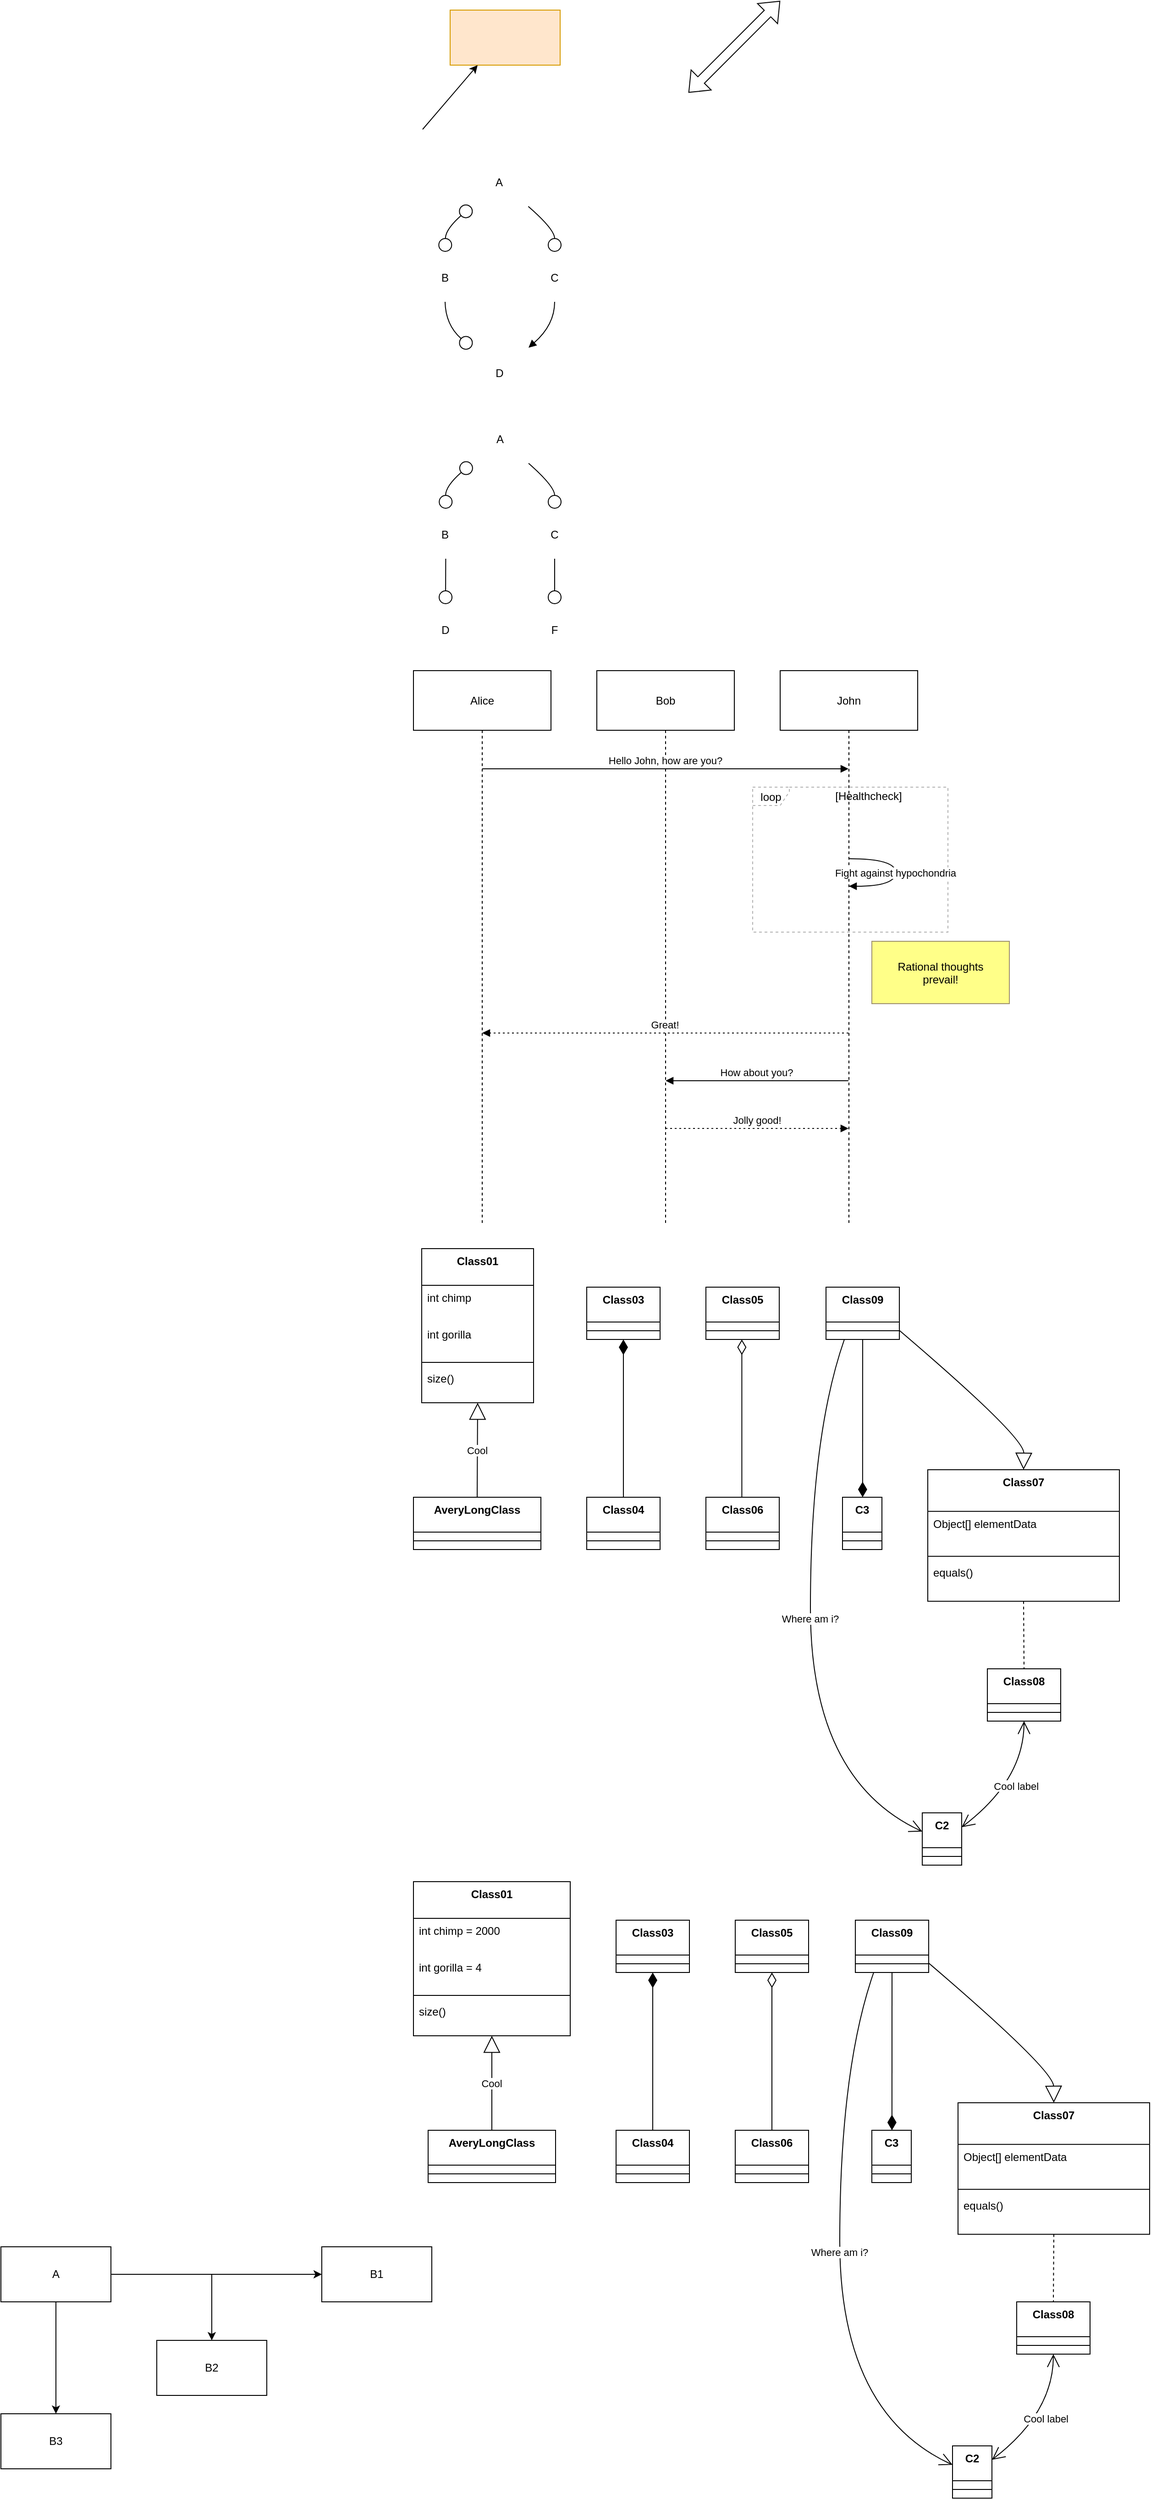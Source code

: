 <mxfile version="26.0.4">
  <diagram name="第 1 页" id="dHY5b7Ty0yDGmUUuFf5q">
    <mxGraphModel dx="4734" dy="738" grid="1" gridSize="10" guides="1" tooltips="1" connect="1" arrows="1" fold="1" page="1" pageScale="1" pageWidth="3300" pageHeight="4681" math="0" shadow="0">
      <root>
        <mxCell id="0" />
        <mxCell id="1" parent="0" />
        <mxCell id="WLTc_UQD7VtsALYuPV9x-1" value="" style="rounded=0;whiteSpace=wrap;html=1;fillColor=#ffe6cc;strokeColor=#d79b00;" parent="1" vertex="1">
          <mxGeometry x="480" y="240" width="120" height="60" as="geometry" />
        </mxCell>
        <mxCell id="ln91nYR5th9yH8Ktew12-1" value="" style="endArrow=classic;html=1;rounded=0;" parent="1" edge="1">
          <mxGeometry width="50" height="50" relative="1" as="geometry">
            <mxPoint x="450" y="370" as="sourcePoint" />
            <mxPoint x="510" y="300" as="targetPoint" />
          </mxGeometry>
        </mxCell>
        <mxCell id="5B2oGrSbM7HnLt2rcVDh-1" value="" style="shape=flexArrow;endArrow=classic;startArrow=classic;html=1;rounded=0;" parent="1" edge="1">
          <mxGeometry width="100" height="100" relative="1" as="geometry">
            <mxPoint x="740" y="330" as="sourcePoint" />
            <mxPoint x="840" y="230" as="targetPoint" />
          </mxGeometry>
        </mxCell>
        <mxCell id="64R-AZKnd4sAA4arZ_RG-1" value="A" style="fillColor=none;strokeColor=none;" parent="1" vertex="1">
          <mxGeometry x="499" y="400" width="69" height="54" as="geometry" />
        </mxCell>
        <mxCell id="64R-AZKnd4sAA4arZ_RG-2" value="B" style="fillColor=none;strokeColor=none;" parent="1" vertex="1">
          <mxGeometry x="440" y="504" width="69" height="54" as="geometry" />
        </mxCell>
        <mxCell id="64R-AZKnd4sAA4arZ_RG-3" value="C" style="fillColor=none;strokeColor=none;" parent="1" vertex="1">
          <mxGeometry x="559" y="504" width="70" height="54" as="geometry" />
        </mxCell>
        <mxCell id="64R-AZKnd4sAA4arZ_RG-4" value="D" style="fillColor=none;strokeColor=none;" parent="1" vertex="1">
          <mxGeometry x="499" y="608" width="70" height="54" as="geometry" />
        </mxCell>
        <mxCell id="64R-AZKnd4sAA4arZ_RG-5" value="" style="curved=1;startArrow=circle;startFill=0;endArrow=circle;endFill=0;exitX=0.06;exitY=1;entryX=0.5;entryY=0;rounded=0;" parent="1" source="64R-AZKnd4sAA4arZ_RG-1" target="64R-AZKnd4sAA4arZ_RG-2" edge="1">
          <mxGeometry relative="1" as="geometry">
            <Array as="points">
              <mxPoint x="475" y="479" />
            </Array>
          </mxGeometry>
        </mxCell>
        <mxCell id="64R-AZKnd4sAA4arZ_RG-6" value="" style="curved=1;startArrow=none;endArrow=circle;endFill=0;exitX=0.96;exitY=1;entryX=0.5;entryY=0;rounded=0;" parent="1" source="64R-AZKnd4sAA4arZ_RG-1" target="64R-AZKnd4sAA4arZ_RG-3" edge="1">
          <mxGeometry relative="1" as="geometry">
            <Array as="points">
              <mxPoint x="594" y="479" />
            </Array>
          </mxGeometry>
        </mxCell>
        <mxCell id="64R-AZKnd4sAA4arZ_RG-7" value="" style="curved=1;startArrow=none;endArrow=circle;endFill=0;exitX=0.5;exitY=1;entryX=0.06;entryY=0;rounded=0;" parent="1" source="64R-AZKnd4sAA4arZ_RG-2" target="64R-AZKnd4sAA4arZ_RG-4" edge="1">
          <mxGeometry relative="1" as="geometry">
            <Array as="points">
              <mxPoint x="475" y="583" />
            </Array>
          </mxGeometry>
        </mxCell>
        <mxCell id="64R-AZKnd4sAA4arZ_RG-8" value="" style="curved=1;startArrow=none;endArrow=block;exitX=0.5;exitY=1;entryX=0.95;entryY=0;rounded=0;" parent="1" source="64R-AZKnd4sAA4arZ_RG-3" target="64R-AZKnd4sAA4arZ_RG-4" edge="1">
          <mxGeometry relative="1" as="geometry">
            <Array as="points">
              <mxPoint x="594" y="583" />
            </Array>
          </mxGeometry>
        </mxCell>
        <mxCell id="64R-AZKnd4sAA4arZ_RG-9" value="A" style="fillColor=none;strokeColor=none;" parent="1" vertex="1">
          <mxGeometry x="500" y="680" width="69" height="54" as="geometry" />
        </mxCell>
        <mxCell id="64R-AZKnd4sAA4arZ_RG-10" value="B" style="fillColor=none;strokeColor=none;" parent="1" vertex="1">
          <mxGeometry x="440" y="784" width="69" height="54" as="geometry" />
        </mxCell>
        <mxCell id="64R-AZKnd4sAA4arZ_RG-11" value="C" style="fillColor=none;strokeColor=none;" parent="1" vertex="1">
          <mxGeometry x="559" y="784" width="70" height="54" as="geometry" />
        </mxCell>
        <mxCell id="64R-AZKnd4sAA4arZ_RG-12" value="D" style="fillColor=none;strokeColor=none;" parent="1" vertex="1">
          <mxGeometry x="440" y="888" width="70" height="54" as="geometry" />
        </mxCell>
        <mxCell id="64R-AZKnd4sAA4arZ_RG-13" value="F" style="fillColor=none;strokeColor=none;" parent="1" vertex="1">
          <mxGeometry x="560" y="888" width="68" height="54" as="geometry" />
        </mxCell>
        <mxCell id="64R-AZKnd4sAA4arZ_RG-14" value="" style="curved=1;startArrow=circle;startFill=0;endArrow=circle;endFill=0;exitX=0.05;exitY=1;entryX=0.51;entryY=0;rounded=0;" parent="1" source="64R-AZKnd4sAA4arZ_RG-9" target="64R-AZKnd4sAA4arZ_RG-10" edge="1">
          <mxGeometry relative="1" as="geometry">
            <Array as="points">
              <mxPoint x="475" y="759" />
            </Array>
          </mxGeometry>
        </mxCell>
        <mxCell id="64R-AZKnd4sAA4arZ_RG-15" value="" style="curved=1;startArrow=none;endArrow=circle;endFill=0;exitX=0.95;exitY=1;entryX=0.5;entryY=0;rounded=0;" parent="1" source="64R-AZKnd4sAA4arZ_RG-9" target="64R-AZKnd4sAA4arZ_RG-11" edge="1">
          <mxGeometry relative="1" as="geometry">
            <Array as="points">
              <mxPoint x="594" y="759" />
            </Array>
          </mxGeometry>
        </mxCell>
        <mxCell id="64R-AZKnd4sAA4arZ_RG-16" value="" style="curved=1;startArrow=none;endArrow=circle;endFill=0;exitX=0.51;exitY=1;entryX=0.5;entryY=0;rounded=0;" parent="1" source="64R-AZKnd4sAA4arZ_RG-10" target="64R-AZKnd4sAA4arZ_RG-12" edge="1">
          <mxGeometry relative="1" as="geometry">
            <Array as="points" />
          </mxGeometry>
        </mxCell>
        <mxCell id="64R-AZKnd4sAA4arZ_RG-17" value="" style="curved=1;startArrow=none;endArrow=circle;endFill=0;exitX=0.5;exitY=1;entryX=0.5;entryY=0;rounded=0;" parent="1" source="64R-AZKnd4sAA4arZ_RG-11" target="64R-AZKnd4sAA4arZ_RG-13" edge="1">
          <mxGeometry relative="1" as="geometry">
            <Array as="points" />
          </mxGeometry>
        </mxCell>
        <object label="Alice" a="" b="" c="" id="64R-AZKnd4sAA4arZ_RG-18">
          <mxCell style="shape=umlLifeline;perimeter=lifelinePerimeter;whiteSpace=wrap;container=1;dropTarget=0;collapsible=0;recursiveResize=0;outlineConnect=0;portConstraint=eastwest;newEdgeStyle={&quot;edgeStyle&quot;:&quot;elbowEdgeStyle&quot;,&quot;elbow&quot;:&quot;vertical&quot;,&quot;curved&quot;:0,&quot;rounded&quot;:0};size=65;" parent="1" vertex="1">
            <mxGeometry x="440" y="960" width="150" height="604" as="geometry" />
          </mxCell>
        </object>
        <mxCell id="64R-AZKnd4sAA4arZ_RG-19" value="Bob" style="shape=umlLifeline;perimeter=lifelinePerimeter;whiteSpace=wrap;container=1;dropTarget=0;collapsible=0;recursiveResize=0;outlineConnect=0;portConstraint=eastwest;newEdgeStyle={&quot;edgeStyle&quot;:&quot;elbowEdgeStyle&quot;,&quot;elbow&quot;:&quot;vertical&quot;,&quot;curved&quot;:0,&quot;rounded&quot;:0};size=65;" parent="1" vertex="1">
          <mxGeometry x="640" y="960" width="150" height="604" as="geometry" />
        </mxCell>
        <mxCell id="64R-AZKnd4sAA4arZ_RG-20" value="John" style="shape=umlLifeline;perimeter=lifelinePerimeter;whiteSpace=wrap;container=1;dropTarget=0;collapsible=0;recursiveResize=0;outlineConnect=0;portConstraint=eastwest;newEdgeStyle={&quot;edgeStyle&quot;:&quot;elbowEdgeStyle&quot;,&quot;elbow&quot;:&quot;vertical&quot;,&quot;curved&quot;:0,&quot;rounded&quot;:0};size=65;" parent="1" vertex="1">
          <mxGeometry x="840" y="960" width="150" height="604" as="geometry" />
        </mxCell>
        <mxCell id="64R-AZKnd4sAA4arZ_RG-21" value="loop" style="shape=umlFrame;dashed=1;pointerEvents=0;dropTarget=0;strokeColor=#B3B3B3;height=20;width=40" parent="1" vertex="1">
          <mxGeometry x="810" y="1087" width="213" height="158" as="geometry" />
        </mxCell>
        <mxCell id="64R-AZKnd4sAA4arZ_RG-22" value="[Healthcheck]" style="text;strokeColor=none;fillColor=none;align=center;verticalAlign=middle;whiteSpace=wrap;" parent="64R-AZKnd4sAA4arZ_RG-21" vertex="1">
          <mxGeometry x="40" width="173" height="20" as="geometry" />
        </mxCell>
        <mxCell id="64R-AZKnd4sAA4arZ_RG-23" value="Hello John, how are you?" style="verticalAlign=bottom;edgeStyle=elbowEdgeStyle;elbow=vertical;curved=0;rounded=0;endArrow=block;" parent="1" source="64R-AZKnd4sAA4arZ_RG-18" target="64R-AZKnd4sAA4arZ_RG-20" edge="1">
          <mxGeometry relative="1" as="geometry">
            <Array as="points">
              <mxPoint x="724" y="1067" />
            </Array>
          </mxGeometry>
        </mxCell>
        <mxCell id="64R-AZKnd4sAA4arZ_RG-24" value="Fight against hypochondria" style="curved=1;endArrow=block;rounded=0;" parent="1" source="64R-AZKnd4sAA4arZ_RG-20" target="64R-AZKnd4sAA4arZ_RG-20" edge="1">
          <mxGeometry relative="1" as="geometry">
            <Array as="points">
              <mxPoint x="966" y="1165" />
              <mxPoint x="966" y="1195" />
            </Array>
          </mxGeometry>
        </mxCell>
        <mxCell id="64R-AZKnd4sAA4arZ_RG-25" value="Great!" style="verticalAlign=bottom;edgeStyle=elbowEdgeStyle;elbow=vertical;curved=0;rounded=0;dashed=1;dashPattern=2 3;endArrow=block;" parent="1" source="64R-AZKnd4sAA4arZ_RG-20" target="64R-AZKnd4sAA4arZ_RG-18" edge="1">
          <mxGeometry relative="1" as="geometry">
            <Array as="points">
              <mxPoint x="727" y="1355" />
            </Array>
          </mxGeometry>
        </mxCell>
        <mxCell id="64R-AZKnd4sAA4arZ_RG-26" value="How about you?" style="verticalAlign=bottom;edgeStyle=elbowEdgeStyle;elbow=vertical;curved=0;rounded=0;endArrow=block;" parent="1" source="64R-AZKnd4sAA4arZ_RG-20" target="64R-AZKnd4sAA4arZ_RG-19" edge="1">
          <mxGeometry relative="1" as="geometry">
            <Array as="points">
              <mxPoint x="827" y="1407" />
            </Array>
          </mxGeometry>
        </mxCell>
        <mxCell id="64R-AZKnd4sAA4arZ_RG-27" value="Jolly good!" style="verticalAlign=bottom;edgeStyle=elbowEdgeStyle;elbow=vertical;curved=0;rounded=0;dashed=1;dashPattern=2 3;endArrow=block;" parent="1" source="64R-AZKnd4sAA4arZ_RG-19" target="64R-AZKnd4sAA4arZ_RG-20" edge="1">
          <mxGeometry relative="1" as="geometry">
            <Array as="points">
              <mxPoint x="824" y="1459" />
            </Array>
          </mxGeometry>
        </mxCell>
        <mxCell id="64R-AZKnd4sAA4arZ_RG-28" value="Rational thoughts &#xa;prevail!" style="fillColor=#ffff88;strokeColor=#9E916F;" parent="1" vertex="1">
          <mxGeometry x="940" y="1255" width="150" height="68" as="geometry" />
        </mxCell>
        <mxCell id="64R-AZKnd4sAA4arZ_RG-29" value="Class01" style="swimlane;fontStyle=1;align=center;verticalAlign=top;childLayout=stackLayout;horizontal=1;startSize=40;horizontalStack=0;resizeParent=1;resizeParentMax=0;resizeLast=0;collapsible=0;marginBottom=0;" parent="1" vertex="1">
          <mxGeometry x="449" y="1590" width="122" height="168" as="geometry" />
        </mxCell>
        <mxCell id="64R-AZKnd4sAA4arZ_RG-30" value="int chimp" style="text;strokeColor=none;fillColor=none;align=left;verticalAlign=top;spacingLeft=4;spacingRight=4;overflow=hidden;rotatable=0;points=[[0,0.5],[1,0.5]];portConstraint=eastwest;" parent="64R-AZKnd4sAA4arZ_RG-29" vertex="1">
          <mxGeometry y="40" width="122" height="40" as="geometry" />
        </mxCell>
        <mxCell id="64R-AZKnd4sAA4arZ_RG-31" value="int gorilla" style="text;strokeColor=none;fillColor=none;align=left;verticalAlign=top;spacingLeft=4;spacingRight=4;overflow=hidden;rotatable=0;points=[[0,0.5],[1,0.5]];portConstraint=eastwest;" parent="64R-AZKnd4sAA4arZ_RG-29" vertex="1">
          <mxGeometry y="80" width="122" height="40" as="geometry" />
        </mxCell>
        <mxCell id="64R-AZKnd4sAA4arZ_RG-32" style="line;strokeWidth=1;fillColor=none;align=left;verticalAlign=middle;spacingTop=-1;spacingLeft=3;spacingRight=3;rotatable=0;labelPosition=right;points=[];portConstraint=eastwest;strokeColor=inherit;" parent="64R-AZKnd4sAA4arZ_RG-29" vertex="1">
          <mxGeometry y="120" width="122" height="8" as="geometry" />
        </mxCell>
        <mxCell id="64R-AZKnd4sAA4arZ_RG-33" value="size()" style="text;strokeColor=none;fillColor=none;align=left;verticalAlign=top;spacingLeft=4;spacingRight=4;overflow=hidden;rotatable=0;points=[[0,0.5],[1,0.5]];portConstraint=eastwest;" parent="64R-AZKnd4sAA4arZ_RG-29" vertex="1">
          <mxGeometry y="128" width="122" height="40" as="geometry" />
        </mxCell>
        <mxCell id="64R-AZKnd4sAA4arZ_RG-34" value="AveryLongClass" style="swimlane;fontStyle=1;align=center;verticalAlign=top;childLayout=stackLayout;horizontal=1;startSize=38;horizontalStack=0;resizeParent=1;resizeParentMax=0;resizeLast=0;collapsible=0;marginBottom=0;" parent="1" vertex="1">
          <mxGeometry x="440" y="1861" width="139" height="57" as="geometry" />
        </mxCell>
        <mxCell id="64R-AZKnd4sAA4arZ_RG-35" style="line;strokeWidth=1;fillColor=none;align=left;verticalAlign=middle;spacingTop=-1;spacingLeft=3;spacingRight=3;rotatable=0;labelPosition=right;points=[];portConstraint=eastwest;strokeColor=inherit;" parent="64R-AZKnd4sAA4arZ_RG-34" vertex="1">
          <mxGeometry y="38" width="139" height="19" as="geometry" />
        </mxCell>
        <mxCell id="64R-AZKnd4sAA4arZ_RG-36" value="Class03" style="swimlane;fontStyle=1;align=center;verticalAlign=top;childLayout=stackLayout;horizontal=1;startSize=38;horizontalStack=0;resizeParent=1;resizeParentMax=0;resizeLast=0;collapsible=0;marginBottom=0;" parent="1" vertex="1">
          <mxGeometry x="629" y="1632" width="80" height="57" as="geometry" />
        </mxCell>
        <mxCell id="64R-AZKnd4sAA4arZ_RG-37" style="line;strokeWidth=1;fillColor=none;align=left;verticalAlign=middle;spacingTop=-1;spacingLeft=3;spacingRight=3;rotatable=0;labelPosition=right;points=[];portConstraint=eastwest;strokeColor=inherit;" parent="64R-AZKnd4sAA4arZ_RG-36" vertex="1">
          <mxGeometry y="38" width="80" height="19" as="geometry" />
        </mxCell>
        <mxCell id="64R-AZKnd4sAA4arZ_RG-38" value="Class04" style="swimlane;fontStyle=1;align=center;verticalAlign=top;childLayout=stackLayout;horizontal=1;startSize=38;horizontalStack=0;resizeParent=1;resizeParentMax=0;resizeLast=0;collapsible=0;marginBottom=0;" parent="1" vertex="1">
          <mxGeometry x="629" y="1861" width="80" height="57" as="geometry" />
        </mxCell>
        <mxCell id="64R-AZKnd4sAA4arZ_RG-39" style="line;strokeWidth=1;fillColor=none;align=left;verticalAlign=middle;spacingTop=-1;spacingLeft=3;spacingRight=3;rotatable=0;labelPosition=right;points=[];portConstraint=eastwest;strokeColor=inherit;" parent="64R-AZKnd4sAA4arZ_RG-38" vertex="1">
          <mxGeometry y="38" width="80" height="19" as="geometry" />
        </mxCell>
        <mxCell id="64R-AZKnd4sAA4arZ_RG-40" value="Class05" style="swimlane;fontStyle=1;align=center;verticalAlign=top;childLayout=stackLayout;horizontal=1;startSize=38;horizontalStack=0;resizeParent=1;resizeParentMax=0;resizeLast=0;collapsible=0;marginBottom=0;" parent="1" vertex="1">
          <mxGeometry x="759" y="1632" width="80" height="57" as="geometry" />
        </mxCell>
        <mxCell id="64R-AZKnd4sAA4arZ_RG-41" style="line;strokeWidth=1;fillColor=none;align=left;verticalAlign=middle;spacingTop=-1;spacingLeft=3;spacingRight=3;rotatable=0;labelPosition=right;points=[];portConstraint=eastwest;strokeColor=inherit;" parent="64R-AZKnd4sAA4arZ_RG-40" vertex="1">
          <mxGeometry y="38" width="80" height="19" as="geometry" />
        </mxCell>
        <mxCell id="64R-AZKnd4sAA4arZ_RG-42" value="Class06" style="swimlane;fontStyle=1;align=center;verticalAlign=top;childLayout=stackLayout;horizontal=1;startSize=38;horizontalStack=0;resizeParent=1;resizeParentMax=0;resizeLast=0;collapsible=0;marginBottom=0;" parent="1" vertex="1">
          <mxGeometry x="759" y="1861" width="80" height="57" as="geometry" />
        </mxCell>
        <mxCell id="64R-AZKnd4sAA4arZ_RG-43" style="line;strokeWidth=1;fillColor=none;align=left;verticalAlign=middle;spacingTop=-1;spacingLeft=3;spacingRight=3;rotatable=0;labelPosition=right;points=[];portConstraint=eastwest;strokeColor=inherit;" parent="64R-AZKnd4sAA4arZ_RG-42" vertex="1">
          <mxGeometry y="38" width="80" height="19" as="geometry" />
        </mxCell>
        <mxCell id="64R-AZKnd4sAA4arZ_RG-44" value="Class07" style="swimlane;fontStyle=1;align=center;verticalAlign=top;childLayout=stackLayout;horizontal=1;startSize=45.333;horizontalStack=0;resizeParent=1;resizeParentMax=0;resizeLast=0;collapsible=0;marginBottom=0;" parent="1" vertex="1">
          <mxGeometry x="1001" y="1831" width="209" height="143.333" as="geometry" />
        </mxCell>
        <mxCell id="64R-AZKnd4sAA4arZ_RG-45" value="Object[] elementData" style="text;strokeColor=none;fillColor=none;align=left;verticalAlign=top;spacingLeft=4;spacingRight=4;overflow=hidden;rotatable=0;points=[[0,0.5],[1,0.5]];portConstraint=eastwest;" parent="64R-AZKnd4sAA4arZ_RG-44" vertex="1">
          <mxGeometry y="45.333" width="209" height="45" as="geometry" />
        </mxCell>
        <mxCell id="64R-AZKnd4sAA4arZ_RG-46" style="line;strokeWidth=1;fillColor=none;align=left;verticalAlign=middle;spacingTop=-1;spacingLeft=3;spacingRight=3;rotatable=0;labelPosition=right;points=[];portConstraint=eastwest;strokeColor=inherit;" parent="64R-AZKnd4sAA4arZ_RG-44" vertex="1">
          <mxGeometry y="90.333" width="209" height="8" as="geometry" />
        </mxCell>
        <mxCell id="64R-AZKnd4sAA4arZ_RG-47" value="equals()" style="text;strokeColor=none;fillColor=none;align=left;verticalAlign=top;spacingLeft=4;spacingRight=4;overflow=hidden;rotatable=0;points=[[0,0.5],[1,0.5]];portConstraint=eastwest;" parent="64R-AZKnd4sAA4arZ_RG-44" vertex="1">
          <mxGeometry y="98.333" width="209" height="45" as="geometry" />
        </mxCell>
        <mxCell id="64R-AZKnd4sAA4arZ_RG-48" value="Class08" style="swimlane;fontStyle=1;align=center;verticalAlign=top;childLayout=stackLayout;horizontal=1;startSize=38;horizontalStack=0;resizeParent=1;resizeParentMax=0;resizeLast=0;collapsible=0;marginBottom=0;" parent="1" vertex="1">
          <mxGeometry x="1066" y="2048" width="80" height="57" as="geometry" />
        </mxCell>
        <mxCell id="64R-AZKnd4sAA4arZ_RG-49" style="line;strokeWidth=1;fillColor=none;align=left;verticalAlign=middle;spacingTop=-1;spacingLeft=3;spacingRight=3;rotatable=0;labelPosition=right;points=[];portConstraint=eastwest;strokeColor=inherit;" parent="64R-AZKnd4sAA4arZ_RG-48" vertex="1">
          <mxGeometry y="38" width="80" height="19" as="geometry" />
        </mxCell>
        <mxCell id="64R-AZKnd4sAA4arZ_RG-50" value="Class09" style="swimlane;fontStyle=1;align=center;verticalAlign=top;childLayout=stackLayout;horizontal=1;startSize=38;horizontalStack=0;resizeParent=1;resizeParentMax=0;resizeLast=0;collapsible=0;marginBottom=0;" parent="1" vertex="1">
          <mxGeometry x="890" y="1632" width="80" height="57" as="geometry" />
        </mxCell>
        <mxCell id="64R-AZKnd4sAA4arZ_RG-51" style="line;strokeWidth=1;fillColor=none;align=left;verticalAlign=middle;spacingTop=-1;spacingLeft=3;spacingRight=3;rotatable=0;labelPosition=right;points=[];portConstraint=eastwest;strokeColor=inherit;" parent="64R-AZKnd4sAA4arZ_RG-50" vertex="1">
          <mxGeometry y="38" width="80" height="19" as="geometry" />
        </mxCell>
        <mxCell id="64R-AZKnd4sAA4arZ_RG-52" value="C2" style="swimlane;fontStyle=1;align=center;verticalAlign=top;childLayout=stackLayout;horizontal=1;startSize=38;horizontalStack=0;resizeParent=1;resizeParentMax=0;resizeLast=0;collapsible=0;marginBottom=0;" parent="1" vertex="1">
          <mxGeometry x="995" y="2205" width="43" height="57" as="geometry" />
        </mxCell>
        <mxCell id="64R-AZKnd4sAA4arZ_RG-53" style="line;strokeWidth=1;fillColor=none;align=left;verticalAlign=middle;spacingTop=-1;spacingLeft=3;spacingRight=3;rotatable=0;labelPosition=right;points=[];portConstraint=eastwest;strokeColor=inherit;" parent="64R-AZKnd4sAA4arZ_RG-52" vertex="1">
          <mxGeometry y="38" width="43" height="19" as="geometry" />
        </mxCell>
        <mxCell id="64R-AZKnd4sAA4arZ_RG-54" value="C3" style="swimlane;fontStyle=1;align=center;verticalAlign=top;childLayout=stackLayout;horizontal=1;startSize=38;horizontalStack=0;resizeParent=1;resizeParentMax=0;resizeLast=0;collapsible=0;marginBottom=0;" parent="1" vertex="1">
          <mxGeometry x="908" y="1861" width="43" height="57" as="geometry" />
        </mxCell>
        <mxCell id="64R-AZKnd4sAA4arZ_RG-55" style="line;strokeWidth=1;fillColor=none;align=left;verticalAlign=middle;spacingTop=-1;spacingLeft=3;spacingRight=3;rotatable=0;labelPosition=right;points=[];portConstraint=eastwest;strokeColor=inherit;" parent="64R-AZKnd4sAA4arZ_RG-54" vertex="1">
          <mxGeometry y="38" width="43" height="19" as="geometry" />
        </mxCell>
        <mxCell id="64R-AZKnd4sAA4arZ_RG-56" value="Cool" style="curved=1;startArrow=block;startSize=16;startFill=0;endArrow=none;exitX=0.5;exitY=1;entryX=0.5;entryY=0;rounded=0;" parent="1" source="64R-AZKnd4sAA4arZ_RG-29" target="64R-AZKnd4sAA4arZ_RG-34" edge="1">
          <mxGeometry relative="1" as="geometry">
            <Array as="points" />
          </mxGeometry>
        </mxCell>
        <mxCell id="64R-AZKnd4sAA4arZ_RG-57" value="" style="curved=1;startArrow=diamondThin;startSize=14;startFill=1;endArrow=none;exitX=0.5;exitY=1;entryX=0.5;entryY=0;rounded=0;" parent="1" source="64R-AZKnd4sAA4arZ_RG-36" target="64R-AZKnd4sAA4arZ_RG-38" edge="1">
          <mxGeometry relative="1" as="geometry">
            <Array as="points" />
          </mxGeometry>
        </mxCell>
        <mxCell id="64R-AZKnd4sAA4arZ_RG-58" value="" style="curved=1;startArrow=diamondThin;startSize=14;startFill=0;endArrow=none;exitX=0.49;exitY=1;entryX=0.49;entryY=0;rounded=0;" parent="1" source="64R-AZKnd4sAA4arZ_RG-40" target="64R-AZKnd4sAA4arZ_RG-42" edge="1">
          <mxGeometry relative="1" as="geometry">
            <Array as="points" />
          </mxGeometry>
        </mxCell>
        <mxCell id="64R-AZKnd4sAA4arZ_RG-59" value="" style="curved=1;dashed=1;startArrow=none;endArrow=none;exitX=0.5;exitY=1;entryX=0.5;entryY=0;rounded=0;" parent="1" source="64R-AZKnd4sAA4arZ_RG-44" target="64R-AZKnd4sAA4arZ_RG-48" edge="1">
          <mxGeometry relative="1" as="geometry">
            <Array as="points" />
          </mxGeometry>
        </mxCell>
        <mxCell id="64R-AZKnd4sAA4arZ_RG-60" value="Where am i?" style="curved=1;startArrow=none;endArrow=open;endSize=12;exitX=0.25;exitY=1;entryX=0.01;entryY=0.36;rounded=0;" parent="1" source="64R-AZKnd4sAA4arZ_RG-50" target="64R-AZKnd4sAA4arZ_RG-52" edge="1">
          <mxGeometry relative="1" as="geometry">
            <Array as="points">
              <mxPoint x="873" y="1795" />
              <mxPoint x="873" y="2169" />
            </Array>
          </mxGeometry>
        </mxCell>
        <mxCell id="64R-AZKnd4sAA4arZ_RG-61" value="" style="curved=1;startArrow=none;endArrow=diamondThin;endSize=14;endFill=1;exitX=0.5;exitY=1;entryX=0.51;entryY=0;rounded=0;" parent="1" source="64R-AZKnd4sAA4arZ_RG-50" target="64R-AZKnd4sAA4arZ_RG-54" edge="1">
          <mxGeometry relative="1" as="geometry">
            <Array as="points" />
          </mxGeometry>
        </mxCell>
        <mxCell id="64R-AZKnd4sAA4arZ_RG-62" value="" style="curved=1;startArrow=none;endArrow=block;endSize=16;endFill=0;exitX=0.99;exitY=0.82;entryX=0.5;entryY=0;rounded=0;" parent="1" source="64R-AZKnd4sAA4arZ_RG-50" target="64R-AZKnd4sAA4arZ_RG-44" edge="1">
          <mxGeometry relative="1" as="geometry">
            <Array as="points">
              <mxPoint x="1106" y="1795" />
            </Array>
          </mxGeometry>
        </mxCell>
        <mxCell id="64R-AZKnd4sAA4arZ_RG-63" value="Cool label" style="curved=1;startArrow=open;startSize=12;endArrow=open;endSize=12;exitX=0.5;exitY=1;entryX=1.01;entryY=0.27;rounded=0;" parent="1" source="64R-AZKnd4sAA4arZ_RG-48" target="64R-AZKnd4sAA4arZ_RG-52" edge="1">
          <mxGeometry relative="1" as="geometry">
            <Array as="points">
              <mxPoint x="1106" y="2169" />
            </Array>
          </mxGeometry>
        </mxCell>
        <mxCell id="64R-AZKnd4sAA4arZ_RG-64" value="Class01" style="swimlane;fontStyle=1;align=center;verticalAlign=top;childLayout=stackLayout;horizontal=1;startSize=40;horizontalStack=0;resizeParent=1;resizeParentMax=0;resizeLast=0;collapsible=0;marginBottom=0;" parent="1" vertex="1">
          <mxGeometry x="440" y="2280" width="171" height="168" as="geometry" />
        </mxCell>
        <mxCell id="64R-AZKnd4sAA4arZ_RG-65" value="int chimp = 2000" style="text;strokeColor=none;fillColor=none;align=left;verticalAlign=top;spacingLeft=4;spacingRight=4;overflow=hidden;rotatable=0;points=[[0,0.5],[1,0.5]];portConstraint=eastwest;" parent="64R-AZKnd4sAA4arZ_RG-64" vertex="1">
          <mxGeometry y="40" width="171" height="40" as="geometry" />
        </mxCell>
        <mxCell id="64R-AZKnd4sAA4arZ_RG-66" value="int gorilla = 4" style="text;strokeColor=none;fillColor=none;align=left;verticalAlign=top;spacingLeft=4;spacingRight=4;overflow=hidden;rotatable=0;points=[[0,0.5],[1,0.5]];portConstraint=eastwest;" parent="64R-AZKnd4sAA4arZ_RG-64" vertex="1">
          <mxGeometry y="80" width="171" height="40" as="geometry" />
        </mxCell>
        <mxCell id="64R-AZKnd4sAA4arZ_RG-67" style="line;strokeWidth=1;fillColor=none;align=left;verticalAlign=middle;spacingTop=-1;spacingLeft=3;spacingRight=3;rotatable=0;labelPosition=right;points=[];portConstraint=eastwest;strokeColor=inherit;" parent="64R-AZKnd4sAA4arZ_RG-64" vertex="1">
          <mxGeometry y="120" width="171" height="8" as="geometry" />
        </mxCell>
        <mxCell id="64R-AZKnd4sAA4arZ_RG-68" value="size()" style="text;strokeColor=none;fillColor=none;align=left;verticalAlign=top;spacingLeft=4;spacingRight=4;overflow=hidden;rotatable=0;points=[[0,0.5],[1,0.5]];portConstraint=eastwest;" parent="64R-AZKnd4sAA4arZ_RG-64" vertex="1">
          <mxGeometry y="128" width="171" height="40" as="geometry" />
        </mxCell>
        <mxCell id="64R-AZKnd4sAA4arZ_RG-69" value="AveryLongClass" style="swimlane;fontStyle=1;align=center;verticalAlign=top;childLayout=stackLayout;horizontal=1;startSize=38;horizontalStack=0;resizeParent=1;resizeParentMax=0;resizeLast=0;collapsible=0;marginBottom=0;" parent="1" vertex="1">
          <mxGeometry x="456" y="2551" width="139" height="57" as="geometry" />
        </mxCell>
        <mxCell id="64R-AZKnd4sAA4arZ_RG-70" style="line;strokeWidth=1;fillColor=none;align=left;verticalAlign=middle;spacingTop=-1;spacingLeft=3;spacingRight=3;rotatable=0;labelPosition=right;points=[];portConstraint=eastwest;strokeColor=inherit;" parent="64R-AZKnd4sAA4arZ_RG-69" vertex="1">
          <mxGeometry y="38" width="139" height="19" as="geometry" />
        </mxCell>
        <mxCell id="64R-AZKnd4sAA4arZ_RG-71" value="Class03" style="swimlane;fontStyle=1;align=center;verticalAlign=top;childLayout=stackLayout;horizontal=1;startSize=38;horizontalStack=0;resizeParent=1;resizeParentMax=0;resizeLast=0;collapsible=0;marginBottom=0;" parent="1" vertex="1">
          <mxGeometry x="661" y="2322" width="80" height="57" as="geometry" />
        </mxCell>
        <mxCell id="64R-AZKnd4sAA4arZ_RG-72" style="line;strokeWidth=1;fillColor=none;align=left;verticalAlign=middle;spacingTop=-1;spacingLeft=3;spacingRight=3;rotatable=0;labelPosition=right;points=[];portConstraint=eastwest;strokeColor=inherit;" parent="64R-AZKnd4sAA4arZ_RG-71" vertex="1">
          <mxGeometry y="38" width="80" height="19" as="geometry" />
        </mxCell>
        <mxCell id="64R-AZKnd4sAA4arZ_RG-73" value="Class04" style="swimlane;fontStyle=1;align=center;verticalAlign=top;childLayout=stackLayout;horizontal=1;startSize=38;horizontalStack=0;resizeParent=1;resizeParentMax=0;resizeLast=0;collapsible=0;marginBottom=0;" parent="1" vertex="1">
          <mxGeometry x="661" y="2551" width="80" height="57" as="geometry" />
        </mxCell>
        <mxCell id="64R-AZKnd4sAA4arZ_RG-74" style="line;strokeWidth=1;fillColor=none;align=left;verticalAlign=middle;spacingTop=-1;spacingLeft=3;spacingRight=3;rotatable=0;labelPosition=right;points=[];portConstraint=eastwest;strokeColor=inherit;" parent="64R-AZKnd4sAA4arZ_RG-73" vertex="1">
          <mxGeometry y="38" width="80" height="19" as="geometry" />
        </mxCell>
        <mxCell id="64R-AZKnd4sAA4arZ_RG-75" value="Class05" style="swimlane;fontStyle=1;align=center;verticalAlign=top;childLayout=stackLayout;horizontal=1;startSize=38;horizontalStack=0;resizeParent=1;resizeParentMax=0;resizeLast=0;collapsible=0;marginBottom=0;" parent="1" vertex="1">
          <mxGeometry x="791" y="2322" width="80" height="57" as="geometry" />
        </mxCell>
        <mxCell id="64R-AZKnd4sAA4arZ_RG-76" style="line;strokeWidth=1;fillColor=none;align=left;verticalAlign=middle;spacingTop=-1;spacingLeft=3;spacingRight=3;rotatable=0;labelPosition=right;points=[];portConstraint=eastwest;strokeColor=inherit;" parent="64R-AZKnd4sAA4arZ_RG-75" vertex="1">
          <mxGeometry y="38" width="80" height="19" as="geometry" />
        </mxCell>
        <mxCell id="64R-AZKnd4sAA4arZ_RG-77" value="Class06" style="swimlane;fontStyle=1;align=center;verticalAlign=top;childLayout=stackLayout;horizontal=1;startSize=38;horizontalStack=0;resizeParent=1;resizeParentMax=0;resizeLast=0;collapsible=0;marginBottom=0;" parent="1" vertex="1">
          <mxGeometry x="791" y="2551" width="80" height="57" as="geometry" />
        </mxCell>
        <mxCell id="64R-AZKnd4sAA4arZ_RG-78" style="line;strokeWidth=1;fillColor=none;align=left;verticalAlign=middle;spacingTop=-1;spacingLeft=3;spacingRight=3;rotatable=0;labelPosition=right;points=[];portConstraint=eastwest;strokeColor=inherit;" parent="64R-AZKnd4sAA4arZ_RG-77" vertex="1">
          <mxGeometry y="38" width="80" height="19" as="geometry" />
        </mxCell>
        <mxCell id="64R-AZKnd4sAA4arZ_RG-79" value="Class07" style="swimlane;fontStyle=1;align=center;verticalAlign=top;childLayout=stackLayout;horizontal=1;startSize=45.333;horizontalStack=0;resizeParent=1;resizeParentMax=0;resizeLast=0;collapsible=0;marginBottom=0;" parent="1" vertex="1">
          <mxGeometry x="1034" y="2521" width="209" height="143.333" as="geometry" />
        </mxCell>
        <mxCell id="64R-AZKnd4sAA4arZ_RG-80" value="Object[] elementData" style="text;strokeColor=none;fillColor=none;align=left;verticalAlign=top;spacingLeft=4;spacingRight=4;overflow=hidden;rotatable=0;points=[[0,0.5],[1,0.5]];portConstraint=eastwest;" parent="64R-AZKnd4sAA4arZ_RG-79" vertex="1">
          <mxGeometry y="45.333" width="209" height="45" as="geometry" />
        </mxCell>
        <mxCell id="64R-AZKnd4sAA4arZ_RG-81" style="line;strokeWidth=1;fillColor=none;align=left;verticalAlign=middle;spacingTop=-1;spacingLeft=3;spacingRight=3;rotatable=0;labelPosition=right;points=[];portConstraint=eastwest;strokeColor=inherit;" parent="64R-AZKnd4sAA4arZ_RG-79" vertex="1">
          <mxGeometry y="90.333" width="209" height="8" as="geometry" />
        </mxCell>
        <mxCell id="64R-AZKnd4sAA4arZ_RG-82" value="equals()" style="text;strokeColor=none;fillColor=none;align=left;verticalAlign=top;spacingLeft=4;spacingRight=4;overflow=hidden;rotatable=0;points=[[0,0.5],[1,0.5]];portConstraint=eastwest;" parent="64R-AZKnd4sAA4arZ_RG-79" vertex="1">
          <mxGeometry y="98.333" width="209" height="45" as="geometry" />
        </mxCell>
        <mxCell id="64R-AZKnd4sAA4arZ_RG-83" value="Class08" style="swimlane;fontStyle=1;align=center;verticalAlign=top;childLayout=stackLayout;horizontal=1;startSize=38;horizontalStack=0;resizeParent=1;resizeParentMax=0;resizeLast=0;collapsible=0;marginBottom=0;" parent="1" vertex="1">
          <mxGeometry x="1098" y="2738" width="80" height="57" as="geometry" />
        </mxCell>
        <mxCell id="64R-AZKnd4sAA4arZ_RG-84" style="line;strokeWidth=1;fillColor=none;align=left;verticalAlign=middle;spacingTop=-1;spacingLeft=3;spacingRight=3;rotatable=0;labelPosition=right;points=[];portConstraint=eastwest;strokeColor=inherit;" parent="64R-AZKnd4sAA4arZ_RG-83" vertex="1">
          <mxGeometry y="38" width="80" height="19" as="geometry" />
        </mxCell>
        <mxCell id="64R-AZKnd4sAA4arZ_RG-85" value="Class09" style="swimlane;fontStyle=1;align=center;verticalAlign=top;childLayout=stackLayout;horizontal=1;startSize=38;horizontalStack=0;resizeParent=1;resizeParentMax=0;resizeLast=0;collapsible=0;marginBottom=0;" parent="1" vertex="1">
          <mxGeometry x="922" y="2322" width="80" height="57" as="geometry" />
        </mxCell>
        <mxCell id="64R-AZKnd4sAA4arZ_RG-86" style="line;strokeWidth=1;fillColor=none;align=left;verticalAlign=middle;spacingTop=-1;spacingLeft=3;spacingRight=3;rotatable=0;labelPosition=right;points=[];portConstraint=eastwest;strokeColor=inherit;" parent="64R-AZKnd4sAA4arZ_RG-85" vertex="1">
          <mxGeometry y="38" width="80" height="19" as="geometry" />
        </mxCell>
        <mxCell id="64R-AZKnd4sAA4arZ_RG-87" value="C2" style="swimlane;fontStyle=1;align=center;verticalAlign=top;childLayout=stackLayout;horizontal=1;startSize=38;horizontalStack=0;resizeParent=1;resizeParentMax=0;resizeLast=0;collapsible=0;marginBottom=0;" parent="1" vertex="1">
          <mxGeometry x="1028" y="2895" width="43" height="57" as="geometry" />
        </mxCell>
        <mxCell id="64R-AZKnd4sAA4arZ_RG-88" style="line;strokeWidth=1;fillColor=none;align=left;verticalAlign=middle;spacingTop=-1;spacingLeft=3;spacingRight=3;rotatable=0;labelPosition=right;points=[];portConstraint=eastwest;strokeColor=inherit;" parent="64R-AZKnd4sAA4arZ_RG-87" vertex="1">
          <mxGeometry y="38" width="43" height="19" as="geometry" />
        </mxCell>
        <mxCell id="64R-AZKnd4sAA4arZ_RG-89" value="C3" style="swimlane;fontStyle=1;align=center;verticalAlign=top;childLayout=stackLayout;horizontal=1;startSize=38;horizontalStack=0;resizeParent=1;resizeParentMax=0;resizeLast=0;collapsible=0;marginBottom=0;" parent="1" vertex="1">
          <mxGeometry x="940" y="2551" width="43" height="57" as="geometry" />
        </mxCell>
        <mxCell id="64R-AZKnd4sAA4arZ_RG-90" style="line;strokeWidth=1;fillColor=none;align=left;verticalAlign=middle;spacingTop=-1;spacingLeft=3;spacingRight=3;rotatable=0;labelPosition=right;points=[];portConstraint=eastwest;strokeColor=inherit;" parent="64R-AZKnd4sAA4arZ_RG-89" vertex="1">
          <mxGeometry y="38" width="43" height="19" as="geometry" />
        </mxCell>
        <mxCell id="64R-AZKnd4sAA4arZ_RG-91" value="Cool" style="curved=1;startArrow=block;startSize=16;startFill=0;endArrow=none;exitX=0.5;exitY=1;entryX=0.5;entryY=0;rounded=0;" parent="1" source="64R-AZKnd4sAA4arZ_RG-64" target="64R-AZKnd4sAA4arZ_RG-69" edge="1">
          <mxGeometry relative="1" as="geometry">
            <Array as="points" />
          </mxGeometry>
        </mxCell>
        <mxCell id="64R-AZKnd4sAA4arZ_RG-92" value="" style="curved=1;startArrow=diamondThin;startSize=14;startFill=1;endArrow=none;exitX=0.5;exitY=1;entryX=0.5;entryY=0;rounded=0;" parent="1" source="64R-AZKnd4sAA4arZ_RG-71" target="64R-AZKnd4sAA4arZ_RG-73" edge="1">
          <mxGeometry relative="1" as="geometry">
            <Array as="points" />
          </mxGeometry>
        </mxCell>
        <mxCell id="64R-AZKnd4sAA4arZ_RG-93" value="" style="curved=1;startArrow=diamondThin;startSize=14;startFill=0;endArrow=none;exitX=0.5;exitY=1;entryX=0.5;entryY=0;rounded=0;" parent="1" source="64R-AZKnd4sAA4arZ_RG-75" target="64R-AZKnd4sAA4arZ_RG-77" edge="1">
          <mxGeometry relative="1" as="geometry">
            <Array as="points" />
          </mxGeometry>
        </mxCell>
        <mxCell id="64R-AZKnd4sAA4arZ_RG-94" value="" style="curved=1;dashed=1;startArrow=none;endArrow=none;exitX=0.5;exitY=1;entryX=0.5;entryY=0;rounded=0;" parent="1" source="64R-AZKnd4sAA4arZ_RG-79" target="64R-AZKnd4sAA4arZ_RG-83" edge="1">
          <mxGeometry relative="1" as="geometry">
            <Array as="points" />
          </mxGeometry>
        </mxCell>
        <mxCell id="64R-AZKnd4sAA4arZ_RG-95" value="Where am i?" style="curved=1;startArrow=none;endArrow=open;endSize=12;exitX=0.25;exitY=1;entryX=-0.01;entryY=0.36;rounded=0;" parent="1" source="64R-AZKnd4sAA4arZ_RG-85" target="64R-AZKnd4sAA4arZ_RG-87" edge="1">
          <mxGeometry relative="1" as="geometry">
            <Array as="points">
              <mxPoint x="905" y="2485" />
              <mxPoint x="905" y="2859" />
            </Array>
          </mxGeometry>
        </mxCell>
        <mxCell id="64R-AZKnd4sAA4arZ_RG-96" value="" style="curved=1;startArrow=none;endArrow=diamondThin;endSize=14;endFill=1;exitX=0.5;exitY=1;entryX=0.51;entryY=0;rounded=0;" parent="1" source="64R-AZKnd4sAA4arZ_RG-85" target="64R-AZKnd4sAA4arZ_RG-89" edge="1">
          <mxGeometry relative="1" as="geometry">
            <Array as="points" />
          </mxGeometry>
        </mxCell>
        <mxCell id="64R-AZKnd4sAA4arZ_RG-97" value="" style="curved=1;startArrow=none;endArrow=block;endSize=16;endFill=0;exitX=1;exitY=0.82;entryX=0.5;entryY=0;rounded=0;" parent="1" source="64R-AZKnd4sAA4arZ_RG-85" target="64R-AZKnd4sAA4arZ_RG-79" edge="1">
          <mxGeometry relative="1" as="geometry">
            <Array as="points">
              <mxPoint x="1138" y="2485" />
            </Array>
          </mxGeometry>
        </mxCell>
        <mxCell id="64R-AZKnd4sAA4arZ_RG-98" value="Cool label" style="curved=1;startArrow=open;startSize=12;endArrow=open;endSize=12;exitX=0.5;exitY=1;entryX=0.99;entryY=0.27;rounded=0;" parent="1" source="64R-AZKnd4sAA4arZ_RG-83" target="64R-AZKnd4sAA4arZ_RG-87" edge="1">
          <mxGeometry relative="1" as="geometry">
            <Array as="points">
              <mxPoint x="1138" y="2859" />
            </Array>
          </mxGeometry>
        </mxCell>
        <mxCell id="64R-AZKnd4sAA4arZ_RG-101" value="" style="edgeStyle=orthogonalEdgeStyle;rounded=0;orthogonalLoop=1;jettySize=auto;html=1;" parent="1" source="64R-AZKnd4sAA4arZ_RG-99" target="64R-AZKnd4sAA4arZ_RG-100" edge="1">
          <mxGeometry relative="1" as="geometry" />
        </mxCell>
        <mxCell id="64R-AZKnd4sAA4arZ_RG-105" value="" style="edgeStyle=orthogonalEdgeStyle;rounded=0;orthogonalLoop=1;jettySize=auto;html=1;" parent="1" source="64R-AZKnd4sAA4arZ_RG-99" target="64R-AZKnd4sAA4arZ_RG-104" edge="1">
          <mxGeometry relative="1" as="geometry" />
        </mxCell>
        <mxCell id="64R-AZKnd4sAA4arZ_RG-107" value="" style="edgeStyle=orthogonalEdgeStyle;rounded=0;orthogonalLoop=1;jettySize=auto;html=1;" parent="1" source="64R-AZKnd4sAA4arZ_RG-99" target="64R-AZKnd4sAA4arZ_RG-106" edge="1">
          <mxGeometry relative="1" as="geometry" />
        </mxCell>
        <mxCell id="64R-AZKnd4sAA4arZ_RG-99" value="A" style="rounded=0;whiteSpace=wrap;html=1;" parent="1" vertex="1">
          <mxGeometry x="-10" y="2678" width="120" height="60" as="geometry" />
        </mxCell>
        <mxCell id="64R-AZKnd4sAA4arZ_RG-100" value="B1" style="rounded=0;whiteSpace=wrap;html=1;" parent="1" vertex="1">
          <mxGeometry x="340" y="2678" width="120" height="60" as="geometry" />
        </mxCell>
        <mxCell id="64R-AZKnd4sAA4arZ_RG-104" value="B2" style="whiteSpace=wrap;html=1;rounded=0;" parent="1" vertex="1">
          <mxGeometry x="160" y="2780" width="120" height="60" as="geometry" />
        </mxCell>
        <mxCell id="64R-AZKnd4sAA4arZ_RG-106" value="B3" style="rounded=0;whiteSpace=wrap;html=1;" parent="1" vertex="1">
          <mxGeometry x="-10" y="2860" width="120" height="60" as="geometry" />
        </mxCell>
      </root>
    </mxGraphModel>
  </diagram>
</mxfile>
